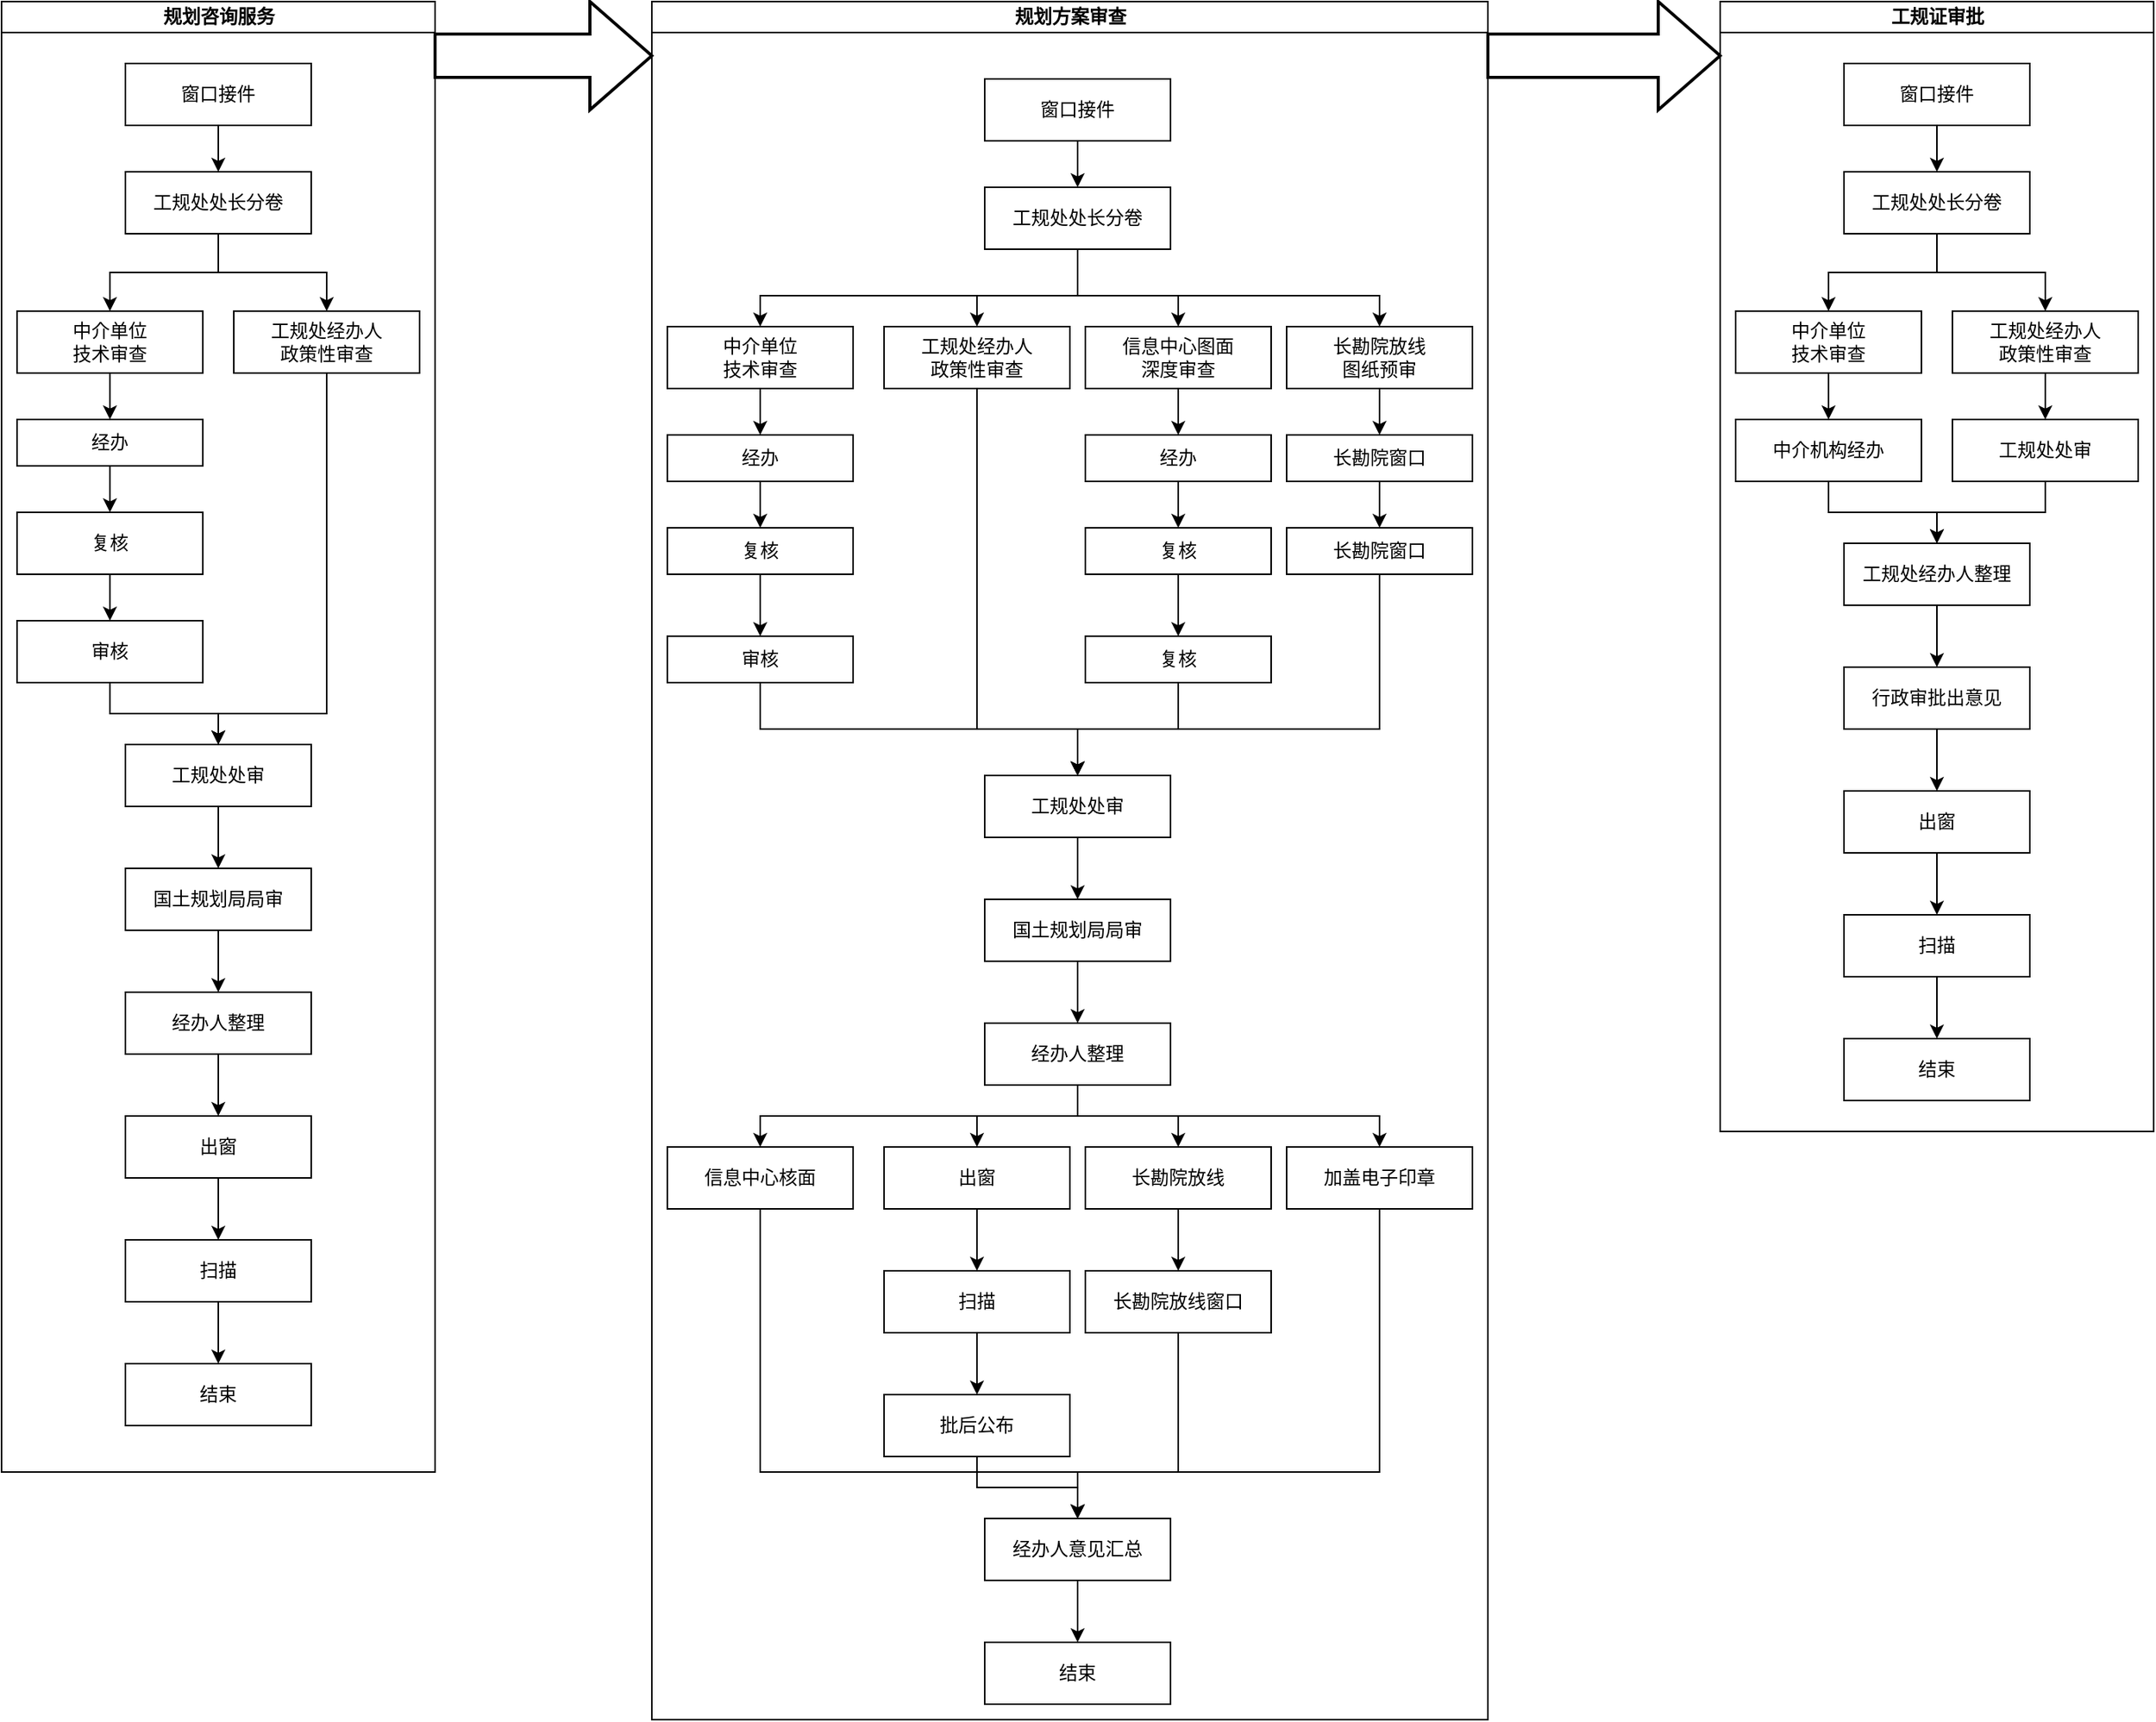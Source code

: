 <mxfile version="12.5.5" type="github">
  <diagram name="Page-1" id="74e2e168-ea6b-b213-b513-2b3c1d86103e">
    <mxGraphModel dx="1422" dy="794" grid="1" gridSize="10" guides="1" tooltips="1" connect="1" arrows="1" fold="1" page="1" pageScale="1" pageWidth="1100" pageHeight="850" background="#ffffff" math="0" shadow="0">
      <root>
        <mxCell id="0"/>
        <mxCell id="1" parent="0"/>
        <mxCell id="gDLOaXuTYHaK2b2CQ5gT-83" value="规划咨询服务" style="swimlane;html=1;startSize=20;horizontal=1;containerType=tree;" vertex="1" parent="1">
          <mxGeometry x="40" y="90" width="280" height="950" as="geometry"/>
        </mxCell>
        <mxCell id="gDLOaXuTYHaK2b2CQ5gT-109" value="" style="edgeStyle=orthogonalEdgeStyle;rounded=0;orthogonalLoop=1;jettySize=auto;html=1;" edge="1" parent="gDLOaXuTYHaK2b2CQ5gT-83" source="gDLOaXuTYHaK2b2CQ5gT-86" target="gDLOaXuTYHaK2b2CQ5gT-108">
          <mxGeometry relative="1" as="geometry"/>
        </mxCell>
        <UserObject label="窗口接件" treeRoot="1" id="gDLOaXuTYHaK2b2CQ5gT-86">
          <mxCell style="whiteSpace=wrap;html=1;align=center;treeFolding=1;treeMoving=1;container=1;recursiveResize=0;" vertex="1" parent="gDLOaXuTYHaK2b2CQ5gT-83">
            <mxGeometry x="80" y="40" width="120" height="40" as="geometry"/>
          </mxCell>
        </UserObject>
        <UserObject label="工规处处长分卷" treeRoot="1" id="gDLOaXuTYHaK2b2CQ5gT-108">
          <mxCell style="whiteSpace=wrap;html=1;align=center;treeFolding=1;treeMoving=1;container=1;recursiveResize=0;" vertex="1" parent="gDLOaXuTYHaK2b2CQ5gT-83">
            <mxGeometry x="80" y="110" width="120" height="40" as="geometry"/>
          </mxCell>
        </UserObject>
        <mxCell id="gDLOaXuTYHaK2b2CQ5gT-112" value="" style="edgeStyle=orthogonalEdgeStyle;rounded=0;orthogonalLoop=1;jettySize=auto;html=1;" edge="1" target="gDLOaXuTYHaK2b2CQ5gT-113" source="gDLOaXuTYHaK2b2CQ5gT-108" parent="gDLOaXuTYHaK2b2CQ5gT-83">
          <mxGeometry relative="1" as="geometry">
            <mxPoint x="230" y="190" as="sourcePoint"/>
          </mxGeometry>
        </mxCell>
        <mxCell id="gDLOaXuTYHaK2b2CQ5gT-124" style="edgeStyle=orthogonalEdgeStyle;rounded=0;orthogonalLoop=1;jettySize=auto;html=1;exitX=0.5;exitY=1;exitDx=0;exitDy=0;entryX=0.5;entryY=0;entryDx=0;entryDy=0;" edge="1" parent="gDLOaXuTYHaK2b2CQ5gT-83" source="gDLOaXuTYHaK2b2CQ5gT-113" target="gDLOaXuTYHaK2b2CQ5gT-123">
          <mxGeometry relative="1" as="geometry">
            <Array as="points">
              <mxPoint x="210" y="460"/>
              <mxPoint x="140" y="460"/>
            </Array>
          </mxGeometry>
        </mxCell>
        <UserObject label="工规处经办人&lt;br&gt;政策性审查" treeRoot="1" id="gDLOaXuTYHaK2b2CQ5gT-113">
          <mxCell style="whiteSpace=wrap;html=1;align=center;treeFolding=1;treeMoving=1;container=1;recursiveResize=0;" vertex="1" parent="gDLOaXuTYHaK2b2CQ5gT-83">
            <mxGeometry x="150" y="200" width="120" height="40" as="geometry"/>
          </mxCell>
        </UserObject>
        <mxCell id="gDLOaXuTYHaK2b2CQ5gT-114" value="" style="edgeStyle=orthogonalEdgeStyle;rounded=0;orthogonalLoop=1;jettySize=auto;html=1;" edge="1" target="gDLOaXuTYHaK2b2CQ5gT-115" source="gDLOaXuTYHaK2b2CQ5gT-108" parent="gDLOaXuTYHaK2b2CQ5gT-83">
          <mxGeometry relative="1" as="geometry">
            <mxPoint x="230" y="300" as="sourcePoint"/>
          </mxGeometry>
        </mxCell>
        <UserObject label="中介单位&lt;br&gt;技术审查" treeRoot="1" id="gDLOaXuTYHaK2b2CQ5gT-115">
          <mxCell style="whiteSpace=wrap;html=1;align=center;treeFolding=1;treeMoving=1;container=1;recursiveResize=0;" vertex="1" parent="gDLOaXuTYHaK2b2CQ5gT-83">
            <mxGeometry x="10" y="200" width="120" height="40" as="geometry"/>
          </mxCell>
        </UserObject>
        <mxCell id="gDLOaXuTYHaK2b2CQ5gT-116" value="" style="edgeStyle=orthogonalEdgeStyle;rounded=0;orthogonalLoop=1;jettySize=auto;html=1;" edge="1" target="gDLOaXuTYHaK2b2CQ5gT-117" source="gDLOaXuTYHaK2b2CQ5gT-115" parent="gDLOaXuTYHaK2b2CQ5gT-83">
          <mxGeometry relative="1" as="geometry">
            <mxPoint x="230" y="300" as="sourcePoint"/>
          </mxGeometry>
        </mxCell>
        <UserObject label="经办" treeRoot="1" id="gDLOaXuTYHaK2b2CQ5gT-117">
          <mxCell style="whiteSpace=wrap;html=1;align=center;treeFolding=1;treeMoving=1;container=1;recursiveResize=0;" vertex="1" parent="gDLOaXuTYHaK2b2CQ5gT-83">
            <mxGeometry x="10" y="270" width="120" height="30" as="geometry"/>
          </mxCell>
        </UserObject>
        <mxCell id="gDLOaXuTYHaK2b2CQ5gT-118" value="" style="edgeStyle=orthogonalEdgeStyle;rounded=0;orthogonalLoop=1;jettySize=auto;html=1;" edge="1" target="gDLOaXuTYHaK2b2CQ5gT-119" source="gDLOaXuTYHaK2b2CQ5gT-117" parent="gDLOaXuTYHaK2b2CQ5gT-83">
          <mxGeometry relative="1" as="geometry">
            <mxPoint x="160" y="410" as="sourcePoint"/>
          </mxGeometry>
        </mxCell>
        <UserObject label="复核" treeRoot="1" id="gDLOaXuTYHaK2b2CQ5gT-119">
          <mxCell style="whiteSpace=wrap;html=1;align=center;treeFolding=1;treeMoving=1;container=1;recursiveResize=0;" vertex="1" parent="gDLOaXuTYHaK2b2CQ5gT-83">
            <mxGeometry x="10" y="330" width="120" height="40" as="geometry"/>
          </mxCell>
        </UserObject>
        <mxCell id="gDLOaXuTYHaK2b2CQ5gT-120" value="" style="edgeStyle=orthogonalEdgeStyle;rounded=0;orthogonalLoop=1;jettySize=auto;html=1;" edge="1" target="gDLOaXuTYHaK2b2CQ5gT-121" source="gDLOaXuTYHaK2b2CQ5gT-119" parent="gDLOaXuTYHaK2b2CQ5gT-83">
          <mxGeometry relative="1" as="geometry">
            <mxPoint x="160" y="510" as="sourcePoint"/>
          </mxGeometry>
        </mxCell>
        <UserObject label="审核" treeRoot="1" id="gDLOaXuTYHaK2b2CQ5gT-121">
          <mxCell style="whiteSpace=wrap;html=1;align=center;treeFolding=1;treeMoving=1;container=1;recursiveResize=0;" vertex="1" parent="gDLOaXuTYHaK2b2CQ5gT-83">
            <mxGeometry x="10" y="400" width="120" height="40" as="geometry"/>
          </mxCell>
        </UserObject>
        <mxCell id="gDLOaXuTYHaK2b2CQ5gT-122" value="" style="edgeStyle=orthogonalEdgeStyle;rounded=0;orthogonalLoop=1;jettySize=auto;html=1;" edge="1" target="gDLOaXuTYHaK2b2CQ5gT-123" source="gDLOaXuTYHaK2b2CQ5gT-121" parent="gDLOaXuTYHaK2b2CQ5gT-83">
          <mxGeometry relative="1" as="geometry">
            <mxPoint x="150" y="500" as="sourcePoint"/>
          </mxGeometry>
        </mxCell>
        <UserObject label="工规处处审" treeRoot="1" id="gDLOaXuTYHaK2b2CQ5gT-123">
          <mxCell style="whiteSpace=wrap;html=1;align=center;treeFolding=1;treeMoving=1;container=1;recursiveResize=0;" vertex="1" parent="gDLOaXuTYHaK2b2CQ5gT-83">
            <mxGeometry x="80" y="480" width="120" height="40" as="geometry"/>
          </mxCell>
        </UserObject>
        <mxCell id="gDLOaXuTYHaK2b2CQ5gT-125" value="" style="edgeStyle=orthogonalEdgeStyle;rounded=0;orthogonalLoop=1;jettySize=auto;html=1;" edge="1" target="gDLOaXuTYHaK2b2CQ5gT-126" source="gDLOaXuTYHaK2b2CQ5gT-123" parent="gDLOaXuTYHaK2b2CQ5gT-83">
          <mxGeometry relative="1" as="geometry">
            <mxPoint x="150" y="570" as="sourcePoint"/>
          </mxGeometry>
        </mxCell>
        <UserObject label="国土规划局局审" treeRoot="1" id="gDLOaXuTYHaK2b2CQ5gT-126">
          <mxCell style="whiteSpace=wrap;html=1;align=center;treeFolding=1;treeMoving=1;container=1;recursiveResize=0;" vertex="1" parent="gDLOaXuTYHaK2b2CQ5gT-83">
            <mxGeometry x="80" y="560" width="120" height="40" as="geometry"/>
          </mxCell>
        </UserObject>
        <mxCell id="gDLOaXuTYHaK2b2CQ5gT-127" value="" style="edgeStyle=orthogonalEdgeStyle;rounded=0;orthogonalLoop=1;jettySize=auto;html=1;" edge="1" target="gDLOaXuTYHaK2b2CQ5gT-128" source="gDLOaXuTYHaK2b2CQ5gT-126" parent="gDLOaXuTYHaK2b2CQ5gT-83">
          <mxGeometry relative="1" as="geometry">
            <mxPoint x="220" y="650" as="sourcePoint"/>
          </mxGeometry>
        </mxCell>
        <UserObject label="经办人整理" treeRoot="1" id="gDLOaXuTYHaK2b2CQ5gT-128">
          <mxCell style="whiteSpace=wrap;html=1;align=center;treeFolding=1;treeMoving=1;container=1;recursiveResize=0;" vertex="1" parent="gDLOaXuTYHaK2b2CQ5gT-83">
            <mxGeometry x="80" y="640" width="120" height="40" as="geometry"/>
          </mxCell>
        </UserObject>
        <mxCell id="gDLOaXuTYHaK2b2CQ5gT-129" value="" style="edgeStyle=orthogonalEdgeStyle;rounded=0;orthogonalLoop=1;jettySize=auto;html=1;" edge="1" target="gDLOaXuTYHaK2b2CQ5gT-130" source="gDLOaXuTYHaK2b2CQ5gT-128" parent="gDLOaXuTYHaK2b2CQ5gT-83">
          <mxGeometry relative="1" as="geometry">
            <mxPoint x="220" y="730" as="sourcePoint"/>
          </mxGeometry>
        </mxCell>
        <UserObject label="出窗" treeRoot="1" id="gDLOaXuTYHaK2b2CQ5gT-130">
          <mxCell style="whiteSpace=wrap;html=1;align=center;treeFolding=1;treeMoving=1;container=1;recursiveResize=0;" vertex="1" parent="gDLOaXuTYHaK2b2CQ5gT-83">
            <mxGeometry x="80" y="720" width="120" height="40" as="geometry"/>
          </mxCell>
        </UserObject>
        <mxCell id="gDLOaXuTYHaK2b2CQ5gT-158" value="" style="edgeStyle=orthogonalEdgeStyle;rounded=0;orthogonalLoop=1;jettySize=auto;html=1;" edge="1" target="gDLOaXuTYHaK2b2CQ5gT-159" source="gDLOaXuTYHaK2b2CQ5gT-130" parent="gDLOaXuTYHaK2b2CQ5gT-83">
          <mxGeometry relative="1" as="geometry">
            <mxPoint x="220" y="810" as="sourcePoint"/>
          </mxGeometry>
        </mxCell>
        <UserObject label="扫描" treeRoot="1" id="gDLOaXuTYHaK2b2CQ5gT-159">
          <mxCell style="whiteSpace=wrap;html=1;align=center;treeFolding=1;treeMoving=1;container=1;recursiveResize=0;" vertex="1" parent="gDLOaXuTYHaK2b2CQ5gT-83">
            <mxGeometry x="80" y="800" width="120" height="40" as="geometry"/>
          </mxCell>
        </UserObject>
        <mxCell id="gDLOaXuTYHaK2b2CQ5gT-186" value="" style="edgeStyle=orthogonalEdgeStyle;rounded=0;orthogonalLoop=1;jettySize=auto;html=1;" edge="1" target="gDLOaXuTYHaK2b2CQ5gT-187" source="gDLOaXuTYHaK2b2CQ5gT-159" parent="gDLOaXuTYHaK2b2CQ5gT-83">
          <mxGeometry relative="1" as="geometry">
            <mxPoint x="220" y="890" as="sourcePoint"/>
          </mxGeometry>
        </mxCell>
        <UserObject label="结束" treeRoot="1" id="gDLOaXuTYHaK2b2CQ5gT-187">
          <mxCell style="whiteSpace=wrap;html=1;align=center;treeFolding=1;treeMoving=1;container=1;recursiveResize=0;" vertex="1" parent="gDLOaXuTYHaK2b2CQ5gT-83">
            <mxGeometry x="80" y="880" width="120" height="40" as="geometry"/>
          </mxCell>
        </UserObject>
        <mxCell id="gDLOaXuTYHaK2b2CQ5gT-131" value="规划方案审查" style="swimlane;html=1;startSize=20;horizontal=1;containerType=tree;glass=0;" vertex="1" parent="1">
          <mxGeometry x="460" y="90" width="540" height="1110" as="geometry">
            <mxRectangle x="460" y="90" width="100" height="20" as="alternateBounds"/>
          </mxGeometry>
        </mxCell>
        <mxCell id="gDLOaXuTYHaK2b2CQ5gT-132" value="" style="edgeStyle=orthogonalEdgeStyle;rounded=0;orthogonalLoop=1;jettySize=auto;html=1;" edge="1" parent="gDLOaXuTYHaK2b2CQ5gT-131" source="gDLOaXuTYHaK2b2CQ5gT-133" target="gDLOaXuTYHaK2b2CQ5gT-134">
          <mxGeometry relative="1" as="geometry"/>
        </mxCell>
        <UserObject label="窗口接件" treeRoot="1" id="gDLOaXuTYHaK2b2CQ5gT-133">
          <mxCell style="whiteSpace=wrap;html=1;align=center;treeFolding=1;treeMoving=1;container=1;recursiveResize=0;" vertex="1" parent="gDLOaXuTYHaK2b2CQ5gT-131">
            <mxGeometry x="215" y="50" width="120" height="40" as="geometry"/>
          </mxCell>
        </UserObject>
        <UserObject label="工规处处长分卷" treeRoot="1" id="gDLOaXuTYHaK2b2CQ5gT-134">
          <mxCell style="whiteSpace=wrap;html=1;align=center;treeFolding=1;treeMoving=1;container=1;recursiveResize=0;" vertex="1" parent="gDLOaXuTYHaK2b2CQ5gT-131">
            <mxGeometry x="215" y="120" width="120" height="40" as="geometry"/>
          </mxCell>
        </UserObject>
        <mxCell id="gDLOaXuTYHaK2b2CQ5gT-135" value="" style="edgeStyle=orthogonalEdgeStyle;rounded=0;orthogonalLoop=1;jettySize=auto;html=1;entryX=0.5;entryY=0;entryDx=0;entryDy=0;" edge="1" parent="gDLOaXuTYHaK2b2CQ5gT-131" source="gDLOaXuTYHaK2b2CQ5gT-134" target="gDLOaXuTYHaK2b2CQ5gT-137">
          <mxGeometry relative="1" as="geometry">
            <mxPoint x="230" y="200" as="sourcePoint"/>
            <Array as="points">
              <mxPoint x="275" y="190"/>
              <mxPoint x="210" y="190"/>
            </Array>
          </mxGeometry>
        </mxCell>
        <mxCell id="gDLOaXuTYHaK2b2CQ5gT-136" style="edgeStyle=orthogonalEdgeStyle;rounded=0;orthogonalLoop=1;jettySize=auto;html=1;exitX=0.5;exitY=1;exitDx=0;exitDy=0;entryX=0.5;entryY=0;entryDx=0;entryDy=0;" edge="1" parent="gDLOaXuTYHaK2b2CQ5gT-131" source="gDLOaXuTYHaK2b2CQ5gT-137" target="gDLOaXuTYHaK2b2CQ5gT-147">
          <mxGeometry relative="1" as="geometry">
            <Array as="points">
              <mxPoint x="210" y="470"/>
              <mxPoint x="275" y="470"/>
            </Array>
          </mxGeometry>
        </mxCell>
        <UserObject label="工规处经办人&lt;br&gt;政策性审查" treeRoot="1" id="gDLOaXuTYHaK2b2CQ5gT-137">
          <mxCell style="whiteSpace=wrap;html=1;align=center;treeFolding=1;treeMoving=1;container=1;recursiveResize=0;" vertex="1" parent="gDLOaXuTYHaK2b2CQ5gT-131">
            <mxGeometry x="150" y="210" width="120" height="40" as="geometry"/>
          </mxCell>
        </UserObject>
        <mxCell id="gDLOaXuTYHaK2b2CQ5gT-138" value="" style="edgeStyle=orthogonalEdgeStyle;rounded=0;orthogonalLoop=1;jettySize=auto;html=1;" edge="1" parent="gDLOaXuTYHaK2b2CQ5gT-131" source="gDLOaXuTYHaK2b2CQ5gT-134" target="gDLOaXuTYHaK2b2CQ5gT-139">
          <mxGeometry relative="1" as="geometry">
            <mxPoint x="230" y="310" as="sourcePoint"/>
            <Array as="points">
              <mxPoint x="275" y="190"/>
              <mxPoint x="70" y="190"/>
            </Array>
          </mxGeometry>
        </mxCell>
        <UserObject label="中介单位&lt;br&gt;技术审查" treeRoot="1" id="gDLOaXuTYHaK2b2CQ5gT-139">
          <mxCell style="whiteSpace=wrap;html=1;align=center;treeFolding=1;treeMoving=1;container=1;recursiveResize=0;" vertex="1" parent="gDLOaXuTYHaK2b2CQ5gT-131">
            <mxGeometry x="10" y="210" width="120" height="40" as="geometry"/>
          </mxCell>
        </UserObject>
        <mxCell id="gDLOaXuTYHaK2b2CQ5gT-140" value="" style="edgeStyle=orthogonalEdgeStyle;rounded=0;orthogonalLoop=1;jettySize=auto;html=1;" edge="1" parent="gDLOaXuTYHaK2b2CQ5gT-131" source="gDLOaXuTYHaK2b2CQ5gT-139" target="gDLOaXuTYHaK2b2CQ5gT-141">
          <mxGeometry relative="1" as="geometry">
            <mxPoint x="230" y="310" as="sourcePoint"/>
          </mxGeometry>
        </mxCell>
        <UserObject label="经办" treeRoot="1" id="gDLOaXuTYHaK2b2CQ5gT-141">
          <mxCell style="whiteSpace=wrap;html=1;align=center;treeFolding=1;treeMoving=1;container=1;recursiveResize=0;" vertex="1" parent="gDLOaXuTYHaK2b2CQ5gT-131">
            <mxGeometry x="10" y="280" width="120" height="30" as="geometry"/>
          </mxCell>
        </UserObject>
        <mxCell id="gDLOaXuTYHaK2b2CQ5gT-142" value="" style="edgeStyle=orthogonalEdgeStyle;rounded=0;orthogonalLoop=1;jettySize=auto;html=1;" edge="1" parent="gDLOaXuTYHaK2b2CQ5gT-131" source="gDLOaXuTYHaK2b2CQ5gT-141" target="gDLOaXuTYHaK2b2CQ5gT-143">
          <mxGeometry relative="1" as="geometry">
            <mxPoint x="160" y="420" as="sourcePoint"/>
          </mxGeometry>
        </mxCell>
        <UserObject label="复核" treeRoot="1" id="gDLOaXuTYHaK2b2CQ5gT-143">
          <mxCell style="whiteSpace=wrap;html=1;align=center;treeFolding=1;treeMoving=1;container=1;recursiveResize=0;" vertex="1" parent="gDLOaXuTYHaK2b2CQ5gT-131">
            <mxGeometry x="10" y="340" width="120" height="30" as="geometry"/>
          </mxCell>
        </UserObject>
        <mxCell id="gDLOaXuTYHaK2b2CQ5gT-144" value="" style="edgeStyle=orthogonalEdgeStyle;rounded=0;orthogonalLoop=1;jettySize=auto;html=1;" edge="1" parent="gDLOaXuTYHaK2b2CQ5gT-131" source="gDLOaXuTYHaK2b2CQ5gT-143" target="gDLOaXuTYHaK2b2CQ5gT-145">
          <mxGeometry relative="1" as="geometry">
            <mxPoint x="160" y="520" as="sourcePoint"/>
          </mxGeometry>
        </mxCell>
        <UserObject label="审核" treeRoot="1" id="gDLOaXuTYHaK2b2CQ5gT-145">
          <mxCell style="whiteSpace=wrap;html=1;align=center;treeFolding=1;treeMoving=1;container=1;recursiveResize=0;" vertex="1" parent="gDLOaXuTYHaK2b2CQ5gT-131">
            <mxGeometry x="10" y="410" width="120" height="30" as="geometry"/>
          </mxCell>
        </UserObject>
        <mxCell id="gDLOaXuTYHaK2b2CQ5gT-146" value="" style="edgeStyle=orthogonalEdgeStyle;rounded=0;orthogonalLoop=1;jettySize=auto;html=1;exitX=0.5;exitY=1;exitDx=0;exitDy=0;" edge="1" parent="gDLOaXuTYHaK2b2CQ5gT-131" source="gDLOaXuTYHaK2b2CQ5gT-145" target="gDLOaXuTYHaK2b2CQ5gT-147">
          <mxGeometry relative="1" as="geometry">
            <mxPoint x="150" y="500" as="sourcePoint"/>
          </mxGeometry>
        </mxCell>
        <UserObject label="工规处处审" treeRoot="1" id="gDLOaXuTYHaK2b2CQ5gT-147">
          <mxCell style="whiteSpace=wrap;html=1;align=center;treeFolding=1;treeMoving=1;container=1;recursiveResize=0;" vertex="1" parent="gDLOaXuTYHaK2b2CQ5gT-131">
            <mxGeometry x="215" y="500" width="120" height="40" as="geometry"/>
          </mxCell>
        </UserObject>
        <mxCell id="gDLOaXuTYHaK2b2CQ5gT-148" value="" style="edgeStyle=orthogonalEdgeStyle;rounded=0;orthogonalLoop=1;jettySize=auto;html=1;" edge="1" parent="gDLOaXuTYHaK2b2CQ5gT-131" source="gDLOaXuTYHaK2b2CQ5gT-147" target="gDLOaXuTYHaK2b2CQ5gT-149">
          <mxGeometry relative="1" as="geometry">
            <mxPoint x="150" y="580" as="sourcePoint"/>
          </mxGeometry>
        </mxCell>
        <UserObject label="国土规划局局审" treeRoot="1" id="gDLOaXuTYHaK2b2CQ5gT-149">
          <mxCell style="whiteSpace=wrap;html=1;align=center;treeFolding=1;treeMoving=1;container=1;recursiveResize=0;" vertex="1" parent="gDLOaXuTYHaK2b2CQ5gT-131">
            <mxGeometry x="215" y="580" width="120" height="40" as="geometry"/>
          </mxCell>
        </UserObject>
        <mxCell id="gDLOaXuTYHaK2b2CQ5gT-150" value="" style="edgeStyle=orthogonalEdgeStyle;rounded=0;orthogonalLoop=1;jettySize=auto;html=1;" edge="1" parent="gDLOaXuTYHaK2b2CQ5gT-131" source="gDLOaXuTYHaK2b2CQ5gT-149" target="gDLOaXuTYHaK2b2CQ5gT-151">
          <mxGeometry relative="1" as="geometry">
            <mxPoint x="220" y="660" as="sourcePoint"/>
          </mxGeometry>
        </mxCell>
        <UserObject label="经办人整理" treeRoot="1" id="gDLOaXuTYHaK2b2CQ5gT-151">
          <mxCell style="whiteSpace=wrap;html=1;align=center;treeFolding=1;treeMoving=1;container=1;recursiveResize=0;" vertex="1" parent="gDLOaXuTYHaK2b2CQ5gT-131">
            <mxGeometry x="215" y="660" width="120" height="40" as="geometry"/>
          </mxCell>
        </UserObject>
        <mxCell id="gDLOaXuTYHaK2b2CQ5gT-152" value="" style="edgeStyle=orthogonalEdgeStyle;rounded=0;orthogonalLoop=1;jettySize=auto;html=1;" edge="1" parent="gDLOaXuTYHaK2b2CQ5gT-131" source="gDLOaXuTYHaK2b2CQ5gT-151" target="gDLOaXuTYHaK2b2CQ5gT-153">
          <mxGeometry relative="1" as="geometry">
            <mxPoint x="220" y="740" as="sourcePoint"/>
          </mxGeometry>
        </mxCell>
        <UserObject label="出窗" treeRoot="1" id="gDLOaXuTYHaK2b2CQ5gT-153">
          <mxCell style="whiteSpace=wrap;html=1;align=center;treeFolding=1;treeMoving=1;container=1;recursiveResize=0;" vertex="1" parent="gDLOaXuTYHaK2b2CQ5gT-131">
            <mxGeometry x="150" y="740" width="120" height="40" as="geometry"/>
          </mxCell>
        </UserObject>
        <mxCell id="gDLOaXuTYHaK2b2CQ5gT-155" value="" style="edgeStyle=orthogonalEdgeStyle;rounded=0;orthogonalLoop=1;jettySize=auto;html=1;" edge="1" target="gDLOaXuTYHaK2b2CQ5gT-156" source="gDLOaXuTYHaK2b2CQ5gT-134" parent="gDLOaXuTYHaK2b2CQ5gT-131">
          <mxGeometry relative="1" as="geometry">
            <mxPoint x="580" y="290" as="sourcePoint"/>
            <Array as="points">
              <mxPoint x="275" y="190"/>
              <mxPoint x="340" y="190"/>
            </Array>
          </mxGeometry>
        </mxCell>
        <UserObject label="信息中心图面&lt;br&gt;深度审查" treeRoot="1" id="gDLOaXuTYHaK2b2CQ5gT-156">
          <mxCell style="whiteSpace=wrap;html=1;align=center;treeFolding=1;treeMoving=1;container=1;recursiveResize=0;" vertex="1" parent="gDLOaXuTYHaK2b2CQ5gT-131">
            <mxGeometry x="280" y="210" width="120" height="40" as="geometry"/>
          </mxCell>
        </UserObject>
        <mxCell id="gDLOaXuTYHaK2b2CQ5gT-198" value="" style="edgeStyle=orthogonalEdgeStyle;rounded=0;orthogonalLoop=1;jettySize=auto;html=1;" edge="1" target="gDLOaXuTYHaK2b2CQ5gT-199" source="gDLOaXuTYHaK2b2CQ5gT-134" parent="gDLOaXuTYHaK2b2CQ5gT-131">
          <mxGeometry relative="1" as="geometry">
            <mxPoint x="650" y="290" as="sourcePoint"/>
            <Array as="points">
              <mxPoint x="275" y="190"/>
              <mxPoint x="470" y="190"/>
            </Array>
          </mxGeometry>
        </mxCell>
        <UserObject label="长勘院放线&lt;br&gt;图纸预审" treeRoot="1" id="gDLOaXuTYHaK2b2CQ5gT-199">
          <mxCell style="whiteSpace=wrap;html=1;align=center;treeFolding=1;treeMoving=1;container=1;recursiveResize=0;" vertex="1" parent="gDLOaXuTYHaK2b2CQ5gT-131">
            <mxGeometry x="410" y="210" width="120" height="40" as="geometry"/>
          </mxCell>
        </UserObject>
        <mxCell id="gDLOaXuTYHaK2b2CQ5gT-200" value="" style="edgeStyle=orthogonalEdgeStyle;rounded=0;orthogonalLoop=1;jettySize=auto;html=1;entryX=0.5;entryY=0;entryDx=0;entryDy=0;" edge="1" target="gDLOaXuTYHaK2b2CQ5gT-201" source="gDLOaXuTYHaK2b2CQ5gT-156" parent="gDLOaXuTYHaK2b2CQ5gT-131">
          <mxGeometry relative="1" as="geometry">
            <mxPoint x="714.862" y="290" as="sourcePoint"/>
            <Array as="points">
              <mxPoint x="340" y="270"/>
              <mxPoint x="340" y="270"/>
            </Array>
          </mxGeometry>
        </mxCell>
        <UserObject label="经办" treeRoot="1" id="gDLOaXuTYHaK2b2CQ5gT-201">
          <mxCell style="whiteSpace=wrap;html=1;align=center;treeFolding=1;treeMoving=1;container=1;recursiveResize=0;" vertex="1" parent="gDLOaXuTYHaK2b2CQ5gT-131">
            <mxGeometry x="280" y="280" width="120" height="30" as="geometry"/>
          </mxCell>
        </UserObject>
        <mxCell id="gDLOaXuTYHaK2b2CQ5gT-204" value="" style="edgeStyle=orthogonalEdgeStyle;rounded=0;orthogonalLoop=1;jettySize=auto;html=1;entryX=0.5;entryY=0;entryDx=0;entryDy=0;exitX=0.5;exitY=1;exitDx=0;exitDy=0;" edge="1" target="gDLOaXuTYHaK2b2CQ5gT-205" source="gDLOaXuTYHaK2b2CQ5gT-201" parent="gDLOaXuTYHaK2b2CQ5gT-131">
          <mxGeometry relative="1" as="geometry">
            <mxPoint x="779.69" y="380" as="sourcePoint"/>
            <Array as="points">
              <mxPoint x="340" y="330"/>
              <mxPoint x="340" y="330"/>
            </Array>
          </mxGeometry>
        </mxCell>
        <UserObject label="复核" treeRoot="1" id="gDLOaXuTYHaK2b2CQ5gT-205">
          <mxCell style="whiteSpace=wrap;html=1;align=center;treeFolding=1;treeMoving=1;container=1;recursiveResize=0;" vertex="1" parent="gDLOaXuTYHaK2b2CQ5gT-131">
            <mxGeometry x="280" y="340" width="120" height="30" as="geometry"/>
          </mxCell>
        </UserObject>
        <mxCell id="gDLOaXuTYHaK2b2CQ5gT-209" value="" style="edgeStyle=orthogonalEdgeStyle;rounded=0;orthogonalLoop=1;jettySize=auto;html=1;entryX=0.5;entryY=0;entryDx=0;entryDy=0;exitX=0.5;exitY=1;exitDx=0;exitDy=0;" edge="1" target="gDLOaXuTYHaK2b2CQ5gT-210" source="gDLOaXuTYHaK2b2CQ5gT-205" parent="gDLOaXuTYHaK2b2CQ5gT-131">
          <mxGeometry relative="1" as="geometry">
            <mxPoint x="779.69" y="450.276" as="sourcePoint"/>
            <Array as="points">
              <mxPoint x="340" y="410"/>
              <mxPoint x="340" y="410"/>
            </Array>
          </mxGeometry>
        </mxCell>
        <mxCell id="gDLOaXuTYHaK2b2CQ5gT-211" style="edgeStyle=orthogonalEdgeStyle;rounded=0;orthogonalLoop=1;jettySize=auto;html=1;exitX=0.5;exitY=1;exitDx=0;exitDy=0;entryX=0.5;entryY=0;entryDx=0;entryDy=0;" edge="1" parent="gDLOaXuTYHaK2b2CQ5gT-131" source="gDLOaXuTYHaK2b2CQ5gT-210" target="gDLOaXuTYHaK2b2CQ5gT-147">
          <mxGeometry relative="1" as="geometry"/>
        </mxCell>
        <UserObject label="复核" treeRoot="1" id="gDLOaXuTYHaK2b2CQ5gT-210">
          <mxCell style="whiteSpace=wrap;html=1;align=center;treeFolding=1;treeMoving=1;container=1;recursiveResize=0;" vertex="1" parent="gDLOaXuTYHaK2b2CQ5gT-131">
            <mxGeometry x="280" y="410" width="120" height="30" as="geometry"/>
          </mxCell>
        </UserObject>
        <mxCell id="gDLOaXuTYHaK2b2CQ5gT-213" value="" style="edgeStyle=orthogonalEdgeStyle;rounded=0;orthogonalLoop=1;jettySize=auto;html=1;entryX=0.5;entryY=0;entryDx=0;entryDy=0;" edge="1" target="gDLOaXuTYHaK2b2CQ5gT-214" source="gDLOaXuTYHaK2b2CQ5gT-199" parent="gDLOaXuTYHaK2b2CQ5gT-131">
          <mxGeometry relative="1" as="geometry">
            <mxPoint x="715" y="270" as="sourcePoint"/>
            <Array as="points">
              <mxPoint x="470" y="270"/>
              <mxPoint x="470" y="270"/>
            </Array>
          </mxGeometry>
        </mxCell>
        <UserObject label="长勘院窗口" treeRoot="1" id="gDLOaXuTYHaK2b2CQ5gT-214">
          <mxCell style="whiteSpace=wrap;html=1;align=center;treeFolding=1;treeMoving=1;container=1;recursiveResize=0;" vertex="1" parent="gDLOaXuTYHaK2b2CQ5gT-131">
            <mxGeometry x="410" y="280" width="120" height="30" as="geometry"/>
          </mxCell>
        </UserObject>
        <mxCell id="gDLOaXuTYHaK2b2CQ5gT-215" value="" style="edgeStyle=orthogonalEdgeStyle;rounded=0;orthogonalLoop=1;jettySize=auto;html=1;entryX=0.5;entryY=0;entryDx=0;entryDy=0;" edge="1" target="gDLOaXuTYHaK2b2CQ5gT-216" source="gDLOaXuTYHaK2b2CQ5gT-214" parent="gDLOaXuTYHaK2b2CQ5gT-131">
          <mxGeometry relative="1" as="geometry">
            <mxPoint x="910" y="360" as="sourcePoint"/>
            <Array as="points">
              <mxPoint x="470" y="330"/>
              <mxPoint x="470" y="330"/>
            </Array>
          </mxGeometry>
        </mxCell>
        <mxCell id="gDLOaXuTYHaK2b2CQ5gT-217" style="edgeStyle=orthogonalEdgeStyle;rounded=0;orthogonalLoop=1;jettySize=auto;html=1;exitX=0.5;exitY=1;exitDx=0;exitDy=0;entryX=0.5;entryY=0;entryDx=0;entryDy=0;" edge="1" parent="gDLOaXuTYHaK2b2CQ5gT-131" source="gDLOaXuTYHaK2b2CQ5gT-216" target="gDLOaXuTYHaK2b2CQ5gT-147">
          <mxGeometry relative="1" as="geometry">
            <Array as="points">
              <mxPoint x="470" y="470"/>
              <mxPoint x="275" y="470"/>
            </Array>
          </mxGeometry>
        </mxCell>
        <UserObject label="长勘院窗口" treeRoot="1" id="gDLOaXuTYHaK2b2CQ5gT-216">
          <mxCell style="whiteSpace=wrap;html=1;align=center;treeFolding=1;treeMoving=1;container=1;recursiveResize=0;" vertex="1" parent="gDLOaXuTYHaK2b2CQ5gT-131">
            <mxGeometry x="410" y="340" width="120" height="30" as="geometry"/>
          </mxCell>
        </UserObject>
        <mxCell id="gDLOaXuTYHaK2b2CQ5gT-218" value="" style="edgeStyle=orthogonalEdgeStyle;rounded=0;orthogonalLoop=1;jettySize=auto;html=1;" edge="1" target="gDLOaXuTYHaK2b2CQ5gT-219" source="gDLOaXuTYHaK2b2CQ5gT-151" parent="gDLOaXuTYHaK2b2CQ5gT-131">
          <mxGeometry relative="1" as="geometry">
            <mxPoint x="715" y="780" as="sourcePoint"/>
            <Array as="points">
              <mxPoint x="275" y="720"/>
              <mxPoint x="70" y="720"/>
            </Array>
          </mxGeometry>
        </mxCell>
        <mxCell id="gDLOaXuTYHaK2b2CQ5gT-236" style="edgeStyle=orthogonalEdgeStyle;rounded=0;orthogonalLoop=1;jettySize=auto;html=1;exitX=0.5;exitY=1;exitDx=0;exitDy=0;entryX=0.5;entryY=0;entryDx=0;entryDy=0;" edge="1" parent="gDLOaXuTYHaK2b2CQ5gT-131" source="gDLOaXuTYHaK2b2CQ5gT-219" target="gDLOaXuTYHaK2b2CQ5gT-235">
          <mxGeometry relative="1" as="geometry">
            <Array as="points">
              <mxPoint x="70" y="950"/>
              <mxPoint x="275" y="950"/>
            </Array>
          </mxGeometry>
        </mxCell>
        <UserObject label="信息中心核面" treeRoot="1" id="gDLOaXuTYHaK2b2CQ5gT-219">
          <mxCell style="whiteSpace=wrap;html=1;align=center;treeFolding=1;treeMoving=1;container=1;recursiveResize=0;" vertex="1" parent="gDLOaXuTYHaK2b2CQ5gT-131">
            <mxGeometry x="10" y="740" width="120" height="40" as="geometry"/>
          </mxCell>
        </UserObject>
        <mxCell id="gDLOaXuTYHaK2b2CQ5gT-222" value="" style="edgeStyle=orthogonalEdgeStyle;rounded=0;orthogonalLoop=1;jettySize=auto;html=1;" edge="1" target="gDLOaXuTYHaK2b2CQ5gT-223" source="gDLOaXuTYHaK2b2CQ5gT-151" parent="gDLOaXuTYHaK2b2CQ5gT-131">
          <mxGeometry relative="1" as="geometry">
            <mxPoint x="715" y="780" as="sourcePoint"/>
          </mxGeometry>
        </mxCell>
        <UserObject label="长勘院放线" treeRoot="1" id="gDLOaXuTYHaK2b2CQ5gT-223">
          <mxCell style="whiteSpace=wrap;html=1;align=center;treeFolding=1;treeMoving=1;container=1;recursiveResize=0;" vertex="1" parent="gDLOaXuTYHaK2b2CQ5gT-131">
            <mxGeometry x="280" y="740" width="120" height="40" as="geometry"/>
          </mxCell>
        </UserObject>
        <mxCell id="gDLOaXuTYHaK2b2CQ5gT-226" value="" style="edgeStyle=orthogonalEdgeStyle;rounded=0;orthogonalLoop=1;jettySize=auto;html=1;" edge="1" target="gDLOaXuTYHaK2b2CQ5gT-227" source="gDLOaXuTYHaK2b2CQ5gT-151" parent="gDLOaXuTYHaK2b2CQ5gT-131">
          <mxGeometry relative="1" as="geometry">
            <mxPoint x="715" y="780" as="sourcePoint"/>
            <Array as="points">
              <mxPoint x="275" y="720"/>
              <mxPoint x="470" y="720"/>
            </Array>
          </mxGeometry>
        </mxCell>
        <mxCell id="gDLOaXuTYHaK2b2CQ5gT-238" style="edgeStyle=orthogonalEdgeStyle;rounded=0;orthogonalLoop=1;jettySize=auto;html=1;exitX=0.5;exitY=1;exitDx=0;exitDy=0;entryX=0.5;entryY=0;entryDx=0;entryDy=0;" edge="1" parent="gDLOaXuTYHaK2b2CQ5gT-131" source="gDLOaXuTYHaK2b2CQ5gT-227" target="gDLOaXuTYHaK2b2CQ5gT-235">
          <mxGeometry relative="1" as="geometry">
            <Array as="points">
              <mxPoint x="470" y="950"/>
              <mxPoint x="275" y="950"/>
            </Array>
          </mxGeometry>
        </mxCell>
        <UserObject label="加盖电子印章" treeRoot="1" id="gDLOaXuTYHaK2b2CQ5gT-227">
          <mxCell style="whiteSpace=wrap;html=1;align=center;treeFolding=1;treeMoving=1;container=1;recursiveResize=0;" vertex="1" parent="gDLOaXuTYHaK2b2CQ5gT-131">
            <mxGeometry x="410" y="740" width="120" height="40" as="geometry"/>
          </mxCell>
        </UserObject>
        <mxCell id="gDLOaXuTYHaK2b2CQ5gT-228" value="" style="edgeStyle=orthogonalEdgeStyle;rounded=0;orthogonalLoop=1;jettySize=auto;html=1;" edge="1" target="gDLOaXuTYHaK2b2CQ5gT-229" source="gDLOaXuTYHaK2b2CQ5gT-153" parent="gDLOaXuTYHaK2b2CQ5gT-131">
          <mxGeometry relative="1" as="geometry">
            <mxPoint x="715" y="830" as="sourcePoint"/>
          </mxGeometry>
        </mxCell>
        <UserObject label="扫描" treeRoot="1" id="gDLOaXuTYHaK2b2CQ5gT-229">
          <mxCell style="whiteSpace=wrap;html=1;align=center;treeFolding=1;treeMoving=1;container=1;recursiveResize=0;" vertex="1" parent="gDLOaXuTYHaK2b2CQ5gT-131">
            <mxGeometry x="150" y="820" width="120" height="40" as="geometry"/>
          </mxCell>
        </UserObject>
        <mxCell id="gDLOaXuTYHaK2b2CQ5gT-230" value="" style="edgeStyle=orthogonalEdgeStyle;rounded=0;orthogonalLoop=1;jettySize=auto;html=1;" edge="1" target="gDLOaXuTYHaK2b2CQ5gT-231" source="gDLOaXuTYHaK2b2CQ5gT-229" parent="gDLOaXuTYHaK2b2CQ5gT-131">
          <mxGeometry relative="1" as="geometry">
            <mxPoint x="650" y="910" as="sourcePoint"/>
          </mxGeometry>
        </mxCell>
        <UserObject label="批后公布" treeRoot="1" id="gDLOaXuTYHaK2b2CQ5gT-231">
          <mxCell style="whiteSpace=wrap;html=1;align=center;treeFolding=1;treeMoving=1;container=1;recursiveResize=0;" vertex="1" parent="gDLOaXuTYHaK2b2CQ5gT-131">
            <mxGeometry x="150" y="900" width="120" height="40" as="geometry"/>
          </mxCell>
        </UserObject>
        <mxCell id="gDLOaXuTYHaK2b2CQ5gT-232" value="" style="edgeStyle=orthogonalEdgeStyle;rounded=0;orthogonalLoop=1;jettySize=auto;html=1;" edge="1" target="gDLOaXuTYHaK2b2CQ5gT-233" source="gDLOaXuTYHaK2b2CQ5gT-223" parent="gDLOaXuTYHaK2b2CQ5gT-131">
          <mxGeometry relative="1" as="geometry">
            <mxPoint x="715" y="830" as="sourcePoint"/>
          </mxGeometry>
        </mxCell>
        <mxCell id="gDLOaXuTYHaK2b2CQ5gT-237" style="edgeStyle=orthogonalEdgeStyle;rounded=0;orthogonalLoop=1;jettySize=auto;html=1;exitX=0.5;exitY=1;exitDx=0;exitDy=0;entryX=0.5;entryY=0;entryDx=0;entryDy=0;" edge="1" parent="gDLOaXuTYHaK2b2CQ5gT-131" source="gDLOaXuTYHaK2b2CQ5gT-233" target="gDLOaXuTYHaK2b2CQ5gT-235">
          <mxGeometry relative="1" as="geometry">
            <Array as="points">
              <mxPoint x="340" y="950"/>
              <mxPoint x="275" y="950"/>
            </Array>
          </mxGeometry>
        </mxCell>
        <UserObject label="长勘院放线窗口" treeRoot="1" id="gDLOaXuTYHaK2b2CQ5gT-233">
          <mxCell style="whiteSpace=wrap;html=1;align=center;treeFolding=1;treeMoving=1;container=1;recursiveResize=0;" vertex="1" parent="gDLOaXuTYHaK2b2CQ5gT-131">
            <mxGeometry x="280" y="820" width="120" height="40" as="geometry"/>
          </mxCell>
        </UserObject>
        <mxCell id="gDLOaXuTYHaK2b2CQ5gT-234" value="" style="edgeStyle=orthogonalEdgeStyle;rounded=0;orthogonalLoop=1;jettySize=auto;html=1;" edge="1" target="gDLOaXuTYHaK2b2CQ5gT-235" source="gDLOaXuTYHaK2b2CQ5gT-231" parent="gDLOaXuTYHaK2b2CQ5gT-131">
          <mxGeometry relative="1" as="geometry">
            <mxPoint x="650" y="990" as="sourcePoint"/>
          </mxGeometry>
        </mxCell>
        <UserObject label="经办人意见汇总" treeRoot="1" id="gDLOaXuTYHaK2b2CQ5gT-235">
          <mxCell style="whiteSpace=wrap;html=1;align=center;treeFolding=1;treeMoving=1;container=1;recursiveResize=0;" vertex="1" parent="gDLOaXuTYHaK2b2CQ5gT-131">
            <mxGeometry x="215" y="980" width="120" height="40" as="geometry"/>
          </mxCell>
        </UserObject>
        <mxCell id="gDLOaXuTYHaK2b2CQ5gT-239" value="" style="edgeStyle=orthogonalEdgeStyle;rounded=0;orthogonalLoop=1;jettySize=auto;html=1;" edge="1" target="gDLOaXuTYHaK2b2CQ5gT-240" source="gDLOaXuTYHaK2b2CQ5gT-235" parent="gDLOaXuTYHaK2b2CQ5gT-131">
          <mxGeometry relative="1" as="geometry">
            <mxPoint x="650" y="1070" as="sourcePoint"/>
          </mxGeometry>
        </mxCell>
        <UserObject label="结束" treeRoot="1" id="gDLOaXuTYHaK2b2CQ5gT-240">
          <mxCell style="whiteSpace=wrap;html=1;align=center;treeFolding=1;treeMoving=1;container=1;recursiveResize=0;" vertex="1" parent="gDLOaXuTYHaK2b2CQ5gT-131">
            <mxGeometry x="215" y="1060" width="120" height="40" as="geometry"/>
          </mxCell>
        </UserObject>
        <mxCell id="gDLOaXuTYHaK2b2CQ5gT-241" value="工规证审批" style="swimlane;html=1;startSize=20;horizontal=1;containerType=tree;" vertex="1" parent="1">
          <mxGeometry x="1150" y="90" width="280" height="730" as="geometry"/>
        </mxCell>
        <mxCell id="gDLOaXuTYHaK2b2CQ5gT-242" value="" style="edgeStyle=orthogonalEdgeStyle;rounded=0;orthogonalLoop=1;jettySize=auto;html=1;" edge="1" parent="gDLOaXuTYHaK2b2CQ5gT-241" source="gDLOaXuTYHaK2b2CQ5gT-243" target="gDLOaXuTYHaK2b2CQ5gT-244">
          <mxGeometry relative="1" as="geometry"/>
        </mxCell>
        <UserObject label="窗口接件" treeRoot="1" id="gDLOaXuTYHaK2b2CQ5gT-243">
          <mxCell style="whiteSpace=wrap;html=1;align=center;treeFolding=1;treeMoving=1;container=1;recursiveResize=0;" vertex="1" parent="gDLOaXuTYHaK2b2CQ5gT-241">
            <mxGeometry x="80" y="40" width="120" height="40" as="geometry"/>
          </mxCell>
        </UserObject>
        <UserObject label="工规处处长分卷" treeRoot="1" id="gDLOaXuTYHaK2b2CQ5gT-244">
          <mxCell style="whiteSpace=wrap;html=1;align=center;treeFolding=1;treeMoving=1;container=1;recursiveResize=0;" vertex="1" parent="gDLOaXuTYHaK2b2CQ5gT-241">
            <mxGeometry x="80" y="110" width="120" height="40" as="geometry"/>
          </mxCell>
        </UserObject>
        <mxCell id="gDLOaXuTYHaK2b2CQ5gT-245" value="" style="edgeStyle=orthogonalEdgeStyle;rounded=0;orthogonalLoop=1;jettySize=auto;html=1;" edge="1" parent="gDLOaXuTYHaK2b2CQ5gT-241" source="gDLOaXuTYHaK2b2CQ5gT-244" target="gDLOaXuTYHaK2b2CQ5gT-247">
          <mxGeometry relative="1" as="geometry">
            <mxPoint x="230" y="190" as="sourcePoint"/>
          </mxGeometry>
        </mxCell>
        <UserObject label="工规处经办人&lt;br&gt;政策性审查" treeRoot="1" id="gDLOaXuTYHaK2b2CQ5gT-247">
          <mxCell style="whiteSpace=wrap;html=1;align=center;treeFolding=1;treeMoving=1;container=1;recursiveResize=0;" vertex="1" parent="gDLOaXuTYHaK2b2CQ5gT-241">
            <mxGeometry x="150" y="200" width="120" height="40" as="geometry"/>
          </mxCell>
        </UserObject>
        <mxCell id="gDLOaXuTYHaK2b2CQ5gT-248" value="" style="edgeStyle=orthogonalEdgeStyle;rounded=0;orthogonalLoop=1;jettySize=auto;html=1;" edge="1" parent="gDLOaXuTYHaK2b2CQ5gT-241" source="gDLOaXuTYHaK2b2CQ5gT-244" target="gDLOaXuTYHaK2b2CQ5gT-249">
          <mxGeometry relative="1" as="geometry">
            <mxPoint x="230" y="300" as="sourcePoint"/>
          </mxGeometry>
        </mxCell>
        <UserObject label="中介单位&lt;br&gt;技术审查" treeRoot="1" id="gDLOaXuTYHaK2b2CQ5gT-249">
          <mxCell style="whiteSpace=wrap;html=1;align=center;treeFolding=1;treeMoving=1;container=1;recursiveResize=0;" vertex="1" parent="gDLOaXuTYHaK2b2CQ5gT-241">
            <mxGeometry x="10" y="200" width="120" height="40" as="geometry"/>
          </mxCell>
        </UserObject>
        <mxCell id="gDLOaXuTYHaK2b2CQ5gT-250" value="" style="edgeStyle=orthogonalEdgeStyle;rounded=0;orthogonalLoop=1;jettySize=auto;html=1;" edge="1" parent="gDLOaXuTYHaK2b2CQ5gT-241" source="gDLOaXuTYHaK2b2CQ5gT-249" target="gDLOaXuTYHaK2b2CQ5gT-251">
          <mxGeometry relative="1" as="geometry">
            <mxPoint x="230" y="300" as="sourcePoint"/>
          </mxGeometry>
        </mxCell>
        <mxCell id="gDLOaXuTYHaK2b2CQ5gT-272" style="edgeStyle=orthogonalEdgeStyle;rounded=0;orthogonalLoop=1;jettySize=auto;html=1;exitX=0.5;exitY=1;exitDx=0;exitDy=0;entryX=0.5;entryY=0;entryDx=0;entryDy=0;" edge="1" parent="gDLOaXuTYHaK2b2CQ5gT-241" source="gDLOaXuTYHaK2b2CQ5gT-251" target="gDLOaXuTYHaK2b2CQ5gT-271">
          <mxGeometry relative="1" as="geometry"/>
        </mxCell>
        <UserObject label="中介机构经办" treeRoot="1" id="gDLOaXuTYHaK2b2CQ5gT-251">
          <mxCell style="whiteSpace=wrap;html=1;align=center;treeFolding=1;treeMoving=1;container=1;recursiveResize=0;" vertex="1" parent="gDLOaXuTYHaK2b2CQ5gT-241">
            <mxGeometry x="10" y="270" width="120" height="40" as="geometry"/>
          </mxCell>
        </UserObject>
        <mxCell id="gDLOaXuTYHaK2b2CQ5gT-268" value="" style="edgeStyle=orthogonalEdgeStyle;rounded=0;orthogonalLoop=1;jettySize=auto;html=1;" edge="1" target="gDLOaXuTYHaK2b2CQ5gT-269" source="gDLOaXuTYHaK2b2CQ5gT-247" parent="gDLOaXuTYHaK2b2CQ5gT-241">
          <mxGeometry relative="1" as="geometry">
            <mxPoint x="1200" y="280" as="sourcePoint"/>
          </mxGeometry>
        </mxCell>
        <UserObject label="工规处处审" treeRoot="1" id="gDLOaXuTYHaK2b2CQ5gT-269">
          <mxCell style="whiteSpace=wrap;html=1;align=center;treeFolding=1;treeMoving=1;container=1;recursiveResize=0;" vertex="1" parent="gDLOaXuTYHaK2b2CQ5gT-241">
            <mxGeometry x="150" y="270" width="120" height="40" as="geometry"/>
          </mxCell>
        </UserObject>
        <mxCell id="gDLOaXuTYHaK2b2CQ5gT-270" value="" style="edgeStyle=orthogonalEdgeStyle;rounded=0;orthogonalLoop=1;jettySize=auto;html=1;" edge="1" target="gDLOaXuTYHaK2b2CQ5gT-271" source="gDLOaXuTYHaK2b2CQ5gT-269" parent="gDLOaXuTYHaK2b2CQ5gT-241">
          <mxGeometry relative="1" as="geometry">
            <mxPoint x="1270" y="370" as="sourcePoint"/>
          </mxGeometry>
        </mxCell>
        <UserObject label="工规处经办人整理" treeRoot="1" id="gDLOaXuTYHaK2b2CQ5gT-271">
          <mxCell style="whiteSpace=wrap;html=1;align=center;treeFolding=1;treeMoving=1;container=1;recursiveResize=0;" vertex="1" parent="gDLOaXuTYHaK2b2CQ5gT-241">
            <mxGeometry x="80" y="350" width="120" height="40" as="geometry"/>
          </mxCell>
        </UserObject>
        <mxCell id="gDLOaXuTYHaK2b2CQ5gT-273" value="" style="edgeStyle=orthogonalEdgeStyle;rounded=0;orthogonalLoop=1;jettySize=auto;html=1;" edge="1" target="gDLOaXuTYHaK2b2CQ5gT-274" source="gDLOaXuTYHaK2b2CQ5gT-271" parent="gDLOaXuTYHaK2b2CQ5gT-241">
          <mxGeometry relative="1" as="geometry">
            <mxPoint x="1280" y="440" as="sourcePoint"/>
          </mxGeometry>
        </mxCell>
        <UserObject label="行政审批出意见" treeRoot="1" id="gDLOaXuTYHaK2b2CQ5gT-274">
          <mxCell style="whiteSpace=wrap;html=1;align=center;treeFolding=1;treeMoving=1;container=1;recursiveResize=0;" vertex="1" parent="gDLOaXuTYHaK2b2CQ5gT-241">
            <mxGeometry x="80" y="430" width="120" height="40" as="geometry"/>
          </mxCell>
        </UserObject>
        <mxCell id="gDLOaXuTYHaK2b2CQ5gT-275" value="" style="edgeStyle=orthogonalEdgeStyle;rounded=0;orthogonalLoop=1;jettySize=auto;html=1;" edge="1" target="gDLOaXuTYHaK2b2CQ5gT-276" source="gDLOaXuTYHaK2b2CQ5gT-274" parent="gDLOaXuTYHaK2b2CQ5gT-241">
          <mxGeometry relative="1" as="geometry">
            <mxPoint x="1210" y="520" as="sourcePoint"/>
          </mxGeometry>
        </mxCell>
        <UserObject label="出窗" treeRoot="1" id="gDLOaXuTYHaK2b2CQ5gT-276">
          <mxCell style="whiteSpace=wrap;html=1;align=center;treeFolding=1;treeMoving=1;container=1;recursiveResize=0;" vertex="1" parent="gDLOaXuTYHaK2b2CQ5gT-241">
            <mxGeometry x="80" y="510" width="120" height="40" as="geometry"/>
          </mxCell>
        </UserObject>
        <mxCell id="gDLOaXuTYHaK2b2CQ5gT-277" value="" style="edgeStyle=orthogonalEdgeStyle;rounded=0;orthogonalLoop=1;jettySize=auto;html=1;" edge="1" target="gDLOaXuTYHaK2b2CQ5gT-278" source="gDLOaXuTYHaK2b2CQ5gT-276" parent="gDLOaXuTYHaK2b2CQ5gT-241">
          <mxGeometry relative="1" as="geometry">
            <mxPoint x="1210" y="600" as="sourcePoint"/>
          </mxGeometry>
        </mxCell>
        <UserObject label="扫描" treeRoot="1" id="gDLOaXuTYHaK2b2CQ5gT-278">
          <mxCell style="whiteSpace=wrap;html=1;align=center;treeFolding=1;treeMoving=1;container=1;recursiveResize=0;" vertex="1" parent="gDLOaXuTYHaK2b2CQ5gT-241">
            <mxGeometry x="80" y="590" width="120" height="40" as="geometry"/>
          </mxCell>
        </UserObject>
        <mxCell id="gDLOaXuTYHaK2b2CQ5gT-279" value="" style="edgeStyle=orthogonalEdgeStyle;rounded=0;orthogonalLoop=1;jettySize=auto;html=1;" edge="1" target="gDLOaXuTYHaK2b2CQ5gT-280" source="gDLOaXuTYHaK2b2CQ5gT-278" parent="gDLOaXuTYHaK2b2CQ5gT-241">
          <mxGeometry relative="1" as="geometry">
            <mxPoint x="1210" y="680" as="sourcePoint"/>
          </mxGeometry>
        </mxCell>
        <UserObject label="结束" treeRoot="1" id="gDLOaXuTYHaK2b2CQ5gT-280">
          <mxCell style="whiteSpace=wrap;html=1;align=center;treeFolding=1;treeMoving=1;container=1;recursiveResize=0;" vertex="1" parent="gDLOaXuTYHaK2b2CQ5gT-241">
            <mxGeometry x="80" y="670" width="120" height="40" as="geometry"/>
          </mxCell>
        </UserObject>
        <mxCell id="gDLOaXuTYHaK2b2CQ5gT-297" value="" style="verticalLabelPosition=bottom;verticalAlign=top;html=1;strokeWidth=2;shape=mxgraph.arrows2.arrow;dy=0.6;dx=40;notch=0;" vertex="1" parent="1">
          <mxGeometry x="320" y="90" width="140" height="70" as="geometry"/>
        </mxCell>
        <mxCell id="gDLOaXuTYHaK2b2CQ5gT-298" value="" style="verticalLabelPosition=bottom;verticalAlign=top;html=1;strokeWidth=2;shape=mxgraph.arrows2.arrow;dy=0.6;dx=40;notch=0;" vertex="1" parent="1">
          <mxGeometry x="1000" y="90" width="150" height="70" as="geometry"/>
        </mxCell>
      </root>
    </mxGraphModel>
  </diagram>
</mxfile>
